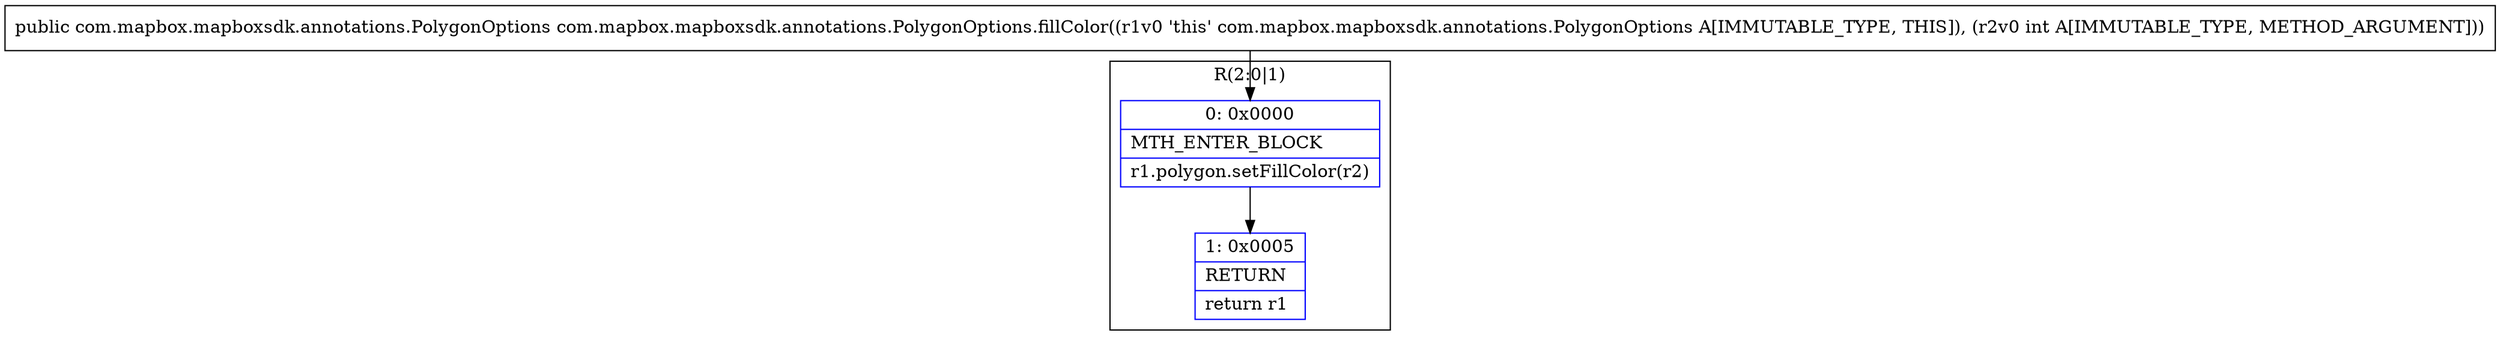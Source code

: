 digraph "CFG forcom.mapbox.mapboxsdk.annotations.PolygonOptions.fillColor(I)Lcom\/mapbox\/mapboxsdk\/annotations\/PolygonOptions;" {
subgraph cluster_Region_1490687512 {
label = "R(2:0|1)";
node [shape=record,color=blue];
Node_0 [shape=record,label="{0\:\ 0x0000|MTH_ENTER_BLOCK\l|r1.polygon.setFillColor(r2)\l}"];
Node_1 [shape=record,label="{1\:\ 0x0005|RETURN\l|return r1\l}"];
}
MethodNode[shape=record,label="{public com.mapbox.mapboxsdk.annotations.PolygonOptions com.mapbox.mapboxsdk.annotations.PolygonOptions.fillColor((r1v0 'this' com.mapbox.mapboxsdk.annotations.PolygonOptions A[IMMUTABLE_TYPE, THIS]), (r2v0 int A[IMMUTABLE_TYPE, METHOD_ARGUMENT])) }"];
MethodNode -> Node_0;
Node_0 -> Node_1;
}

